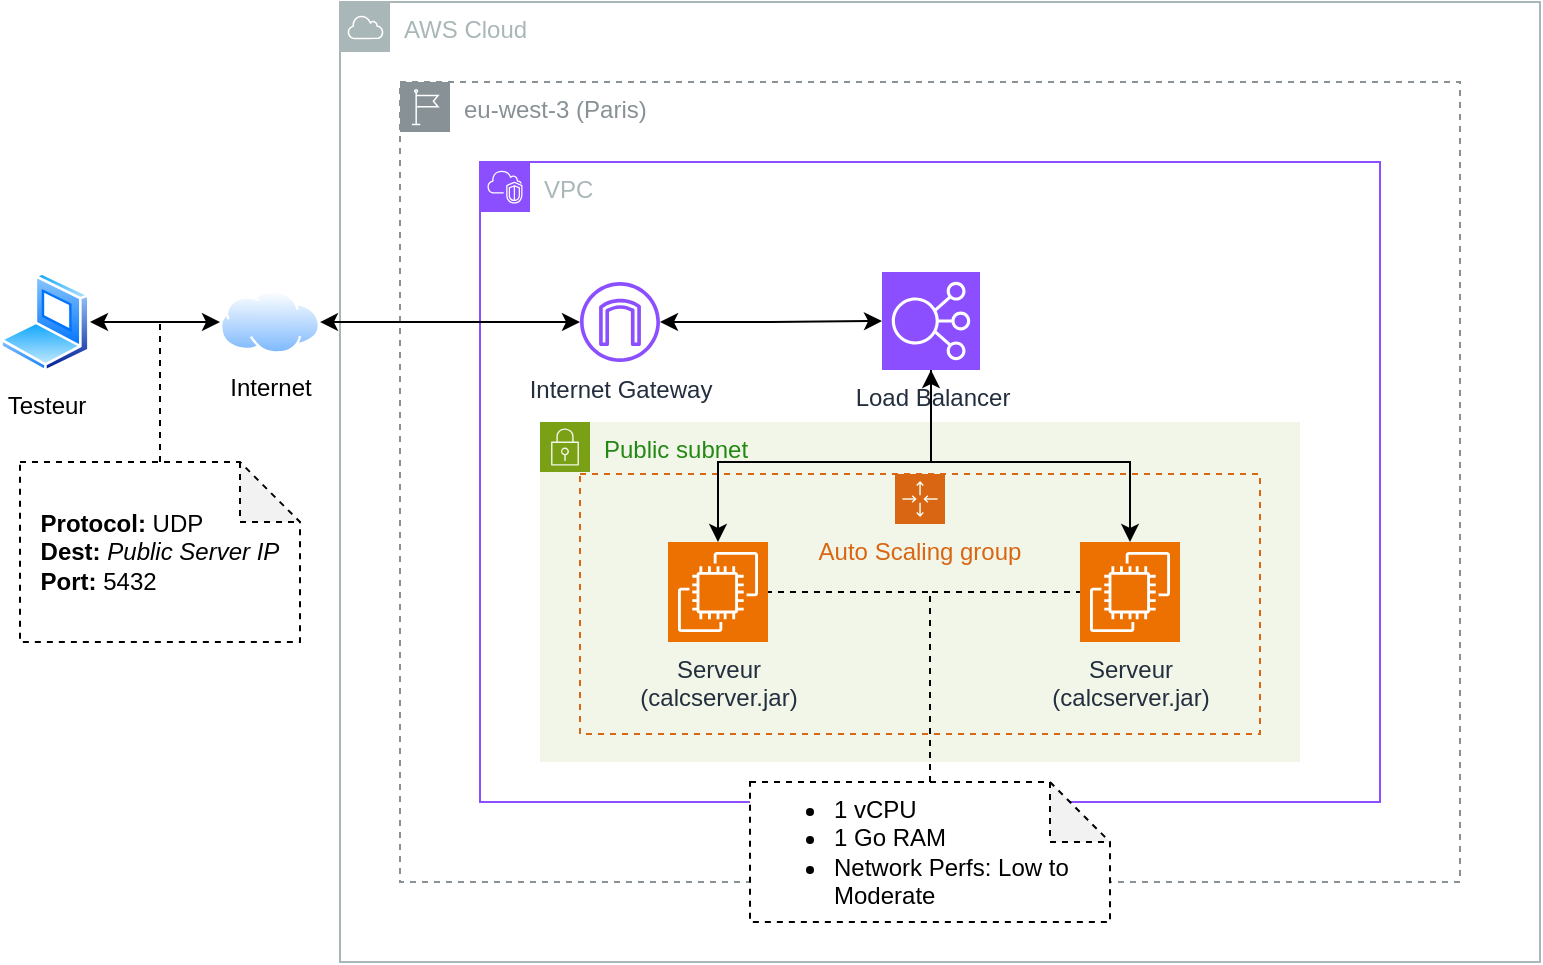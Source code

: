<mxfile version="24.7.17">
  <diagram name="Page-1" id="8YoN60W2fJkPDQtM5WfO">
    <mxGraphModel dx="1080" dy="657" grid="1" gridSize="10" guides="1" tooltips="1" connect="1" arrows="1" fold="1" page="1" pageScale="1" pageWidth="827" pageHeight="1169" math="0" shadow="0">
      <root>
        <mxCell id="0" />
        <mxCell id="1" parent="0" />
        <mxCell id="dwLoChwqNWsPl4xWxsss-1" value="AWS Cloud" style="sketch=0;outlineConnect=0;gradientColor=none;html=1;whiteSpace=wrap;fontSize=12;fontStyle=0;shape=mxgraph.aws4.group;grIcon=mxgraph.aws4.group_aws_cloud;strokeColor=#AAB7B8;fillColor=none;verticalAlign=top;align=left;spacingLeft=30;fontColor=#AAB7B8;dashed=0;" vertex="1" parent="1">
          <mxGeometry x="200" y="40" width="600" height="480" as="geometry" />
        </mxCell>
        <mxCell id="dwLoChwqNWsPl4xWxsss-6" value="eu-west-3 (Paris)" style="sketch=0;outlineConnect=0;gradientColor=none;html=1;whiteSpace=wrap;fontSize=12;fontStyle=0;shape=mxgraph.aws4.group;grIcon=mxgraph.aws4.group_region;strokeColor=#879196;fillColor=none;verticalAlign=top;align=left;spacingLeft=30;fontColor=#879196;dashed=1;" vertex="1" parent="1">
          <mxGeometry x="230" y="80" width="530" height="400" as="geometry" />
        </mxCell>
        <mxCell id="dwLoChwqNWsPl4xWxsss-10" style="edgeStyle=orthogonalEdgeStyle;rounded=0;orthogonalLoop=1;jettySize=auto;html=1;entryX=0;entryY=0.5;entryDx=0;entryDy=0;startArrow=classic;startFill=1;" edge="1" parent="1" source="dwLoChwqNWsPl4xWxsss-2" target="dwLoChwqNWsPl4xWxsss-9">
          <mxGeometry relative="1" as="geometry" />
        </mxCell>
        <mxCell id="dwLoChwqNWsPl4xWxsss-2" value="Testeur" style="image;aspect=fixed;perimeter=ellipsePerimeter;html=1;align=center;shadow=0;dashed=0;spacingTop=3;image=img/lib/active_directory/laptop_client.svg;" vertex="1" parent="1">
          <mxGeometry x="30" y="175" width="45" height="50" as="geometry" />
        </mxCell>
        <mxCell id="dwLoChwqNWsPl4xWxsss-5" value="VPC" style="points=[[0,0],[0.25,0],[0.5,0],[0.75,0],[1,0],[1,0.25],[1,0.5],[1,0.75],[1,1],[0.75,1],[0.5,1],[0.25,1],[0,1],[0,0.75],[0,0.5],[0,0.25]];outlineConnect=0;gradientColor=none;html=1;whiteSpace=wrap;fontSize=12;fontStyle=0;container=1;pointerEvents=0;collapsible=0;recursiveResize=0;shape=mxgraph.aws4.group;grIcon=mxgraph.aws4.group_vpc2;strokeColor=#8C4FFF;fillColor=none;verticalAlign=top;align=left;spacingLeft=30;fontColor=#AAB7B8;dashed=0;" vertex="1" parent="1">
          <mxGeometry x="270" y="120" width="450" height="320" as="geometry" />
        </mxCell>
        <mxCell id="dwLoChwqNWsPl4xWxsss-4" value="Internet Gateway" style="sketch=0;outlineConnect=0;fontColor=#232F3E;gradientColor=none;fillColor=#8C4FFF;strokeColor=none;dashed=0;verticalLabelPosition=bottom;verticalAlign=top;align=center;html=1;fontSize=12;fontStyle=0;aspect=fixed;pointerEvents=1;shape=mxgraph.aws4.internet_gateway;" vertex="1" parent="dwLoChwqNWsPl4xWxsss-5">
          <mxGeometry x="50" y="60" width="40" height="40" as="geometry" />
        </mxCell>
        <mxCell id="dwLoChwqNWsPl4xWxsss-7" value="Public subnet" style="points=[[0,0],[0.25,0],[0.5,0],[0.75,0],[1,0],[1,0.25],[1,0.5],[1,0.75],[1,1],[0.75,1],[0.5,1],[0.25,1],[0,1],[0,0.75],[0,0.5],[0,0.25]];outlineConnect=0;gradientColor=none;html=1;whiteSpace=wrap;fontSize=12;fontStyle=0;container=1;pointerEvents=0;collapsible=0;recursiveResize=0;shape=mxgraph.aws4.group;grIcon=mxgraph.aws4.group_security_group;grStroke=0;strokeColor=#7AA116;fillColor=#F2F6E8;verticalAlign=top;align=left;spacingLeft=30;fontColor=#248814;dashed=0;" vertex="1" parent="dwLoChwqNWsPl4xWxsss-5">
          <mxGeometry x="30" y="130" width="380" height="170" as="geometry" />
        </mxCell>
        <mxCell id="dwLoChwqNWsPl4xWxsss-24" value="Auto Scaling group" style="points=[[0,0],[0.25,0],[0.5,0],[0.75,0],[1,0],[1,0.25],[1,0.5],[1,0.75],[1,1],[0.75,1],[0.5,1],[0.25,1],[0,1],[0,0.75],[0,0.5],[0,0.25]];outlineConnect=0;gradientColor=none;html=1;whiteSpace=wrap;fontSize=12;fontStyle=0;container=1;pointerEvents=0;collapsible=0;recursiveResize=0;shape=mxgraph.aws4.groupCenter;grIcon=mxgraph.aws4.group_auto_scaling_group;grStroke=1;strokeColor=#D86613;fillColor=none;verticalAlign=top;align=center;fontColor=#D86613;dashed=1;spacingTop=25;" vertex="1" parent="dwLoChwqNWsPl4xWxsss-7">
          <mxGeometry x="20" y="26" width="340" height="130" as="geometry" />
        </mxCell>
        <mxCell id="dwLoChwqNWsPl4xWxsss-8" value="Serveur&lt;br&gt;(calcserver.jar)" style="sketch=0;points=[[0,0,0],[0.25,0,0],[0.5,0,0],[0.75,0,0],[1,0,0],[0,1,0],[0.25,1,0],[0.5,1,0],[0.75,1,0],[1,1,0],[0,0.25,0],[0,0.5,0],[0,0.75,0],[1,0.25,0],[1,0.5,0],[1,0.75,0]];outlineConnect=0;fontColor=#232F3E;fillColor=#ED7100;strokeColor=#ffffff;dashed=0;verticalLabelPosition=bottom;verticalAlign=top;align=center;html=1;fontSize=12;fontStyle=0;aspect=fixed;shape=mxgraph.aws4.resourceIcon;resIcon=mxgraph.aws4.ec2;" vertex="1" parent="dwLoChwqNWsPl4xWxsss-24">
          <mxGeometry x="44" y="34" width="50" height="50" as="geometry" />
        </mxCell>
        <mxCell id="dwLoChwqNWsPl4xWxsss-11" style="edgeStyle=orthogonalEdgeStyle;rounded=0;orthogonalLoop=1;jettySize=auto;html=1;startArrow=classic;startFill=1;" edge="1" parent="1" source="dwLoChwqNWsPl4xWxsss-9" target="dwLoChwqNWsPl4xWxsss-4">
          <mxGeometry relative="1" as="geometry" />
        </mxCell>
        <mxCell id="dwLoChwqNWsPl4xWxsss-9" value="Internet" style="image;aspect=fixed;perimeter=ellipsePerimeter;html=1;align=center;shadow=0;dashed=0;spacingTop=3;image=img/lib/active_directory/internet_cloud.svg;" vertex="1" parent="1">
          <mxGeometry x="140" y="184.25" width="50" height="31.5" as="geometry" />
        </mxCell>
        <mxCell id="dwLoChwqNWsPl4xWxsss-14" style="edgeStyle=orthogonalEdgeStyle;rounded=0;orthogonalLoop=1;jettySize=auto;html=1;endArrow=none;endFill=0;dashed=1;" edge="1" parent="1" source="dwLoChwqNWsPl4xWxsss-13">
          <mxGeometry relative="1" as="geometry">
            <mxPoint x="110" y="200" as="targetPoint" />
          </mxGeometry>
        </mxCell>
        <mxCell id="dwLoChwqNWsPl4xWxsss-13" value="&lt;div align=&quot;left&quot;&gt;&lt;b&gt;Protocol:&lt;/b&gt; UDP&lt;br&gt;&lt;b&gt;Dest:&lt;/b&gt; &lt;i&gt;Public Server IP&lt;/i&gt;&lt;br&gt;&lt;b&gt;Port:&lt;/b&gt; 5432&lt;br&gt;&lt;/div&gt;" style="shape=note;whiteSpace=wrap;html=1;backgroundOutline=1;darkOpacity=0.05;dashed=1;" vertex="1" parent="1">
          <mxGeometry x="40" y="270" width="140" height="90" as="geometry" />
        </mxCell>
        <mxCell id="dwLoChwqNWsPl4xWxsss-15" value="&lt;ul&gt;&lt;li align=&quot;left&quot;&gt;1 vCPU&lt;/li&gt;&lt;li align=&quot;left&quot;&gt;1 Go RAM&lt;/li&gt;&lt;li align=&quot;left&quot;&gt;Network Perfs: Low to Moderate&lt;/li&gt;&lt;/ul&gt;" style="shape=note;whiteSpace=wrap;html=1;backgroundOutline=1;darkOpacity=0.05;align=left;dashed=1;" vertex="1" parent="1">
          <mxGeometry x="405" y="430" width="180" height="70" as="geometry" />
        </mxCell>
        <mxCell id="dwLoChwqNWsPl4xWxsss-16" style="edgeStyle=orthogonalEdgeStyle;rounded=0;orthogonalLoop=1;jettySize=auto;html=1;entryX=1;entryY=0.5;entryDx=0;entryDy=0;entryPerimeter=0;endArrow=none;endFill=0;dashed=1;" edge="1" parent="1" source="dwLoChwqNWsPl4xWxsss-15" target="dwLoChwqNWsPl4xWxsss-8">
          <mxGeometry relative="1" as="geometry">
            <Array as="points">
              <mxPoint x="495" y="335" />
            </Array>
          </mxGeometry>
        </mxCell>
        <mxCell id="dwLoChwqNWsPl4xWxsss-17" value="Serveur&lt;br&gt;(calcserver.jar)" style="sketch=0;points=[[0,0,0],[0.25,0,0],[0.5,0,0],[0.75,0,0],[1,0,0],[0,1,0],[0.25,1,0],[0.5,1,0],[0.75,1,0],[1,1,0],[0,0.25,0],[0,0.5,0],[0,0.75,0],[1,0.25,0],[1,0.5,0],[1,0.75,0]];outlineConnect=0;fontColor=#232F3E;fillColor=#ED7100;strokeColor=#ffffff;dashed=0;verticalLabelPosition=bottom;verticalAlign=top;align=center;html=1;fontSize=12;fontStyle=0;aspect=fixed;shape=mxgraph.aws4.resourceIcon;resIcon=mxgraph.aws4.ec2;" vertex="1" parent="1">
          <mxGeometry x="570" y="310" width="50" height="50" as="geometry" />
        </mxCell>
        <mxCell id="dwLoChwqNWsPl4xWxsss-18" style="edgeStyle=orthogonalEdgeStyle;rounded=0;orthogonalLoop=1;jettySize=auto;html=1;entryX=0;entryY=0.5;entryDx=0;entryDy=0;entryPerimeter=0;endArrow=none;endFill=0;dashed=1;" edge="1" parent="1" source="dwLoChwqNWsPl4xWxsss-15" target="dwLoChwqNWsPl4xWxsss-17">
          <mxGeometry relative="1" as="geometry" />
        </mxCell>
        <mxCell id="dwLoChwqNWsPl4xWxsss-22" style="edgeStyle=orthogonalEdgeStyle;rounded=0;orthogonalLoop=1;jettySize=auto;html=1;entryX=0.5;entryY=0;entryDx=0;entryDy=0;entryPerimeter=0;exitX=0.5;exitY=1;exitDx=0;exitDy=0;exitPerimeter=0;" edge="1" parent="1" source="dwLoChwqNWsPl4xWxsss-20" target="dwLoChwqNWsPl4xWxsss-8">
          <mxGeometry relative="1" as="geometry">
            <mxPoint x="485.5" y="210" as="sourcePoint" />
            <mxPoint x="355" y="286" as="targetPoint" />
            <Array as="points">
              <mxPoint x="496" y="270" />
              <mxPoint x="389" y="270" />
            </Array>
          </mxGeometry>
        </mxCell>
        <mxCell id="dwLoChwqNWsPl4xWxsss-20" value="Load Balancer" style="sketch=0;points=[[0,0,0],[0.25,0,0],[0.5,0,0],[0.75,0,0],[1,0,0],[0,1,0],[0.25,1,0],[0.5,1,0],[0.75,1,0],[1,1,0],[0,0.25,0],[0,0.5,0],[0,0.75,0],[1,0.25,0],[1,0.5,0],[1,0.75,0]];outlineConnect=0;fontColor=#232F3E;fillColor=#8C4FFF;strokeColor=#ffffff;dashed=0;verticalLabelPosition=bottom;verticalAlign=top;align=center;html=1;fontSize=12;fontStyle=0;aspect=fixed;shape=mxgraph.aws4.resourceIcon;resIcon=mxgraph.aws4.elastic_load_balancing;" vertex="1" parent="1">
          <mxGeometry x="471" y="175" width="49" height="49" as="geometry" />
        </mxCell>
        <mxCell id="dwLoChwqNWsPl4xWxsss-21" style="edgeStyle=orthogonalEdgeStyle;rounded=0;orthogonalLoop=1;jettySize=auto;html=1;entryX=0.5;entryY=0;entryDx=0;entryDy=0;entryPerimeter=0;startArrow=classic;startFill=1;" edge="1" parent="1" source="dwLoChwqNWsPl4xWxsss-20" target="dwLoChwqNWsPl4xWxsss-17">
          <mxGeometry relative="1" as="geometry">
            <Array as="points">
              <mxPoint x="496" y="270" />
              <mxPoint x="595" y="270" />
            </Array>
          </mxGeometry>
        </mxCell>
        <mxCell id="dwLoChwqNWsPl4xWxsss-23" style="edgeStyle=orthogonalEdgeStyle;rounded=0;orthogonalLoop=1;jettySize=auto;html=1;entryX=0;entryY=0.5;entryDx=0;entryDy=0;entryPerimeter=0;startArrow=classic;startFill=1;" edge="1" parent="1" source="dwLoChwqNWsPl4xWxsss-4" target="dwLoChwqNWsPl4xWxsss-20">
          <mxGeometry relative="1" as="geometry" />
        </mxCell>
      </root>
    </mxGraphModel>
  </diagram>
</mxfile>
